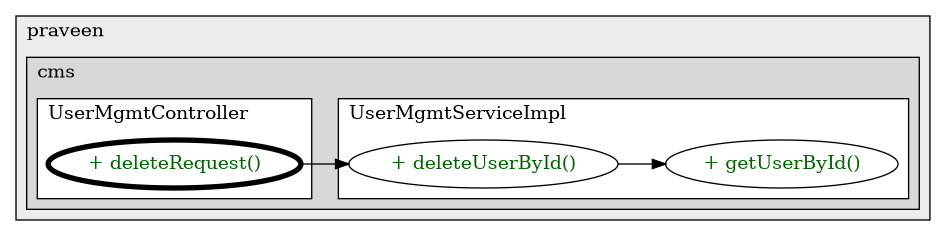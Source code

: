 @startuml

/' diagram meta data start
config=CallConfiguration;
{
  "rootMethod": "s.praveen.cms.controller.UserMgmtController#deleteRequest(long)",
  "projectClassification": {
    "searchMode": "OpenProject", // OpenProject, AllProjects
    "includedProjects": "",
    "pathEndKeywords": "*.impl",
    "isClientPath": "",
    "isClientName": "",
    "isTestPath": "",
    "isTestName": "",
    "isMappingPath": "",
    "isMappingName": "",
    "isDataAccessPath": "",
    "isDataAccessName": "",
    "isDataStructurePath": "",
    "isDataStructureName": "",
    "isInterfaceStructuresPath": "",
    "isInterfaceStructuresName": "",
    "isEntryPointPath": "",
    "isEntryPointName": "",
    "treatFinalFieldsAsMandatory": false
  },
  "graphRestriction": {
    "classPackageExcludeFilter": "",
    "classPackageIncludeFilter": "",
    "classNameExcludeFilter": "",
    "classNameIncludeFilter": "",
    "methodNameExcludeFilter": "",
    "methodNameIncludeFilter": "",
    "removeByInheritance": "", // inheritance/annotation based filtering is done in a second step
    "removeByAnnotation": "",
    "removeByClassPackage": "", // cleanup the graph after inheritance/annotation based filtering is done
    "removeByClassName": "",
    "cutMappings": false,
    "cutEnum": true,
    "cutTests": true,
    "cutClient": true,
    "cutDataAccess": true,
    "cutInterfaceStructures": true,
    "cutDataStructures": true,
    "cutGetterAndSetter": true,
    "cutConstructors": true
  },
  "graphTraversal": {
    "forwardDepth": 3,
    "backwardDepth": 3,
    "classPackageExcludeFilter": "",
    "classPackageIncludeFilter": "",
    "classNameExcludeFilter": "",
    "classNameIncludeFilter": "",
    "methodNameExcludeFilter": "",
    "methodNameIncludeFilter": "",
    "hideMappings": false,
    "hideDataStructures": false,
    "hidePrivateMethods": true,
    "hideInterfaceCalls": true, // indirection: implementation -> interface (is hidden) -> implementation
    "onlyShowApplicationEntryPoints": false, // root node is included
    "useMethodCallsForStructureDiagram": "ForwardOnly" // ForwardOnly, BothDirections, No
  },
  "details": {
    "aggregation": "GroupByClass", // ByClass, GroupByClass, None
    "showMethodParametersTypes": false,
    "showMethodParametersNames": false,
    "showMethodReturnType": false,
    "showPackageLevels": 2,
    "showCallOrder": false,
    "edgeMode": "MethodsOnly", // TypesOnly, MethodsOnly, TypesAndMethods, MethodsAndDirectTypeUsage
    "showDetailedClassStructure": false
  },
  "rootClass": "s.praveen.cms.controller.UserMgmtController",
  "extensionCallbackMethod": "" // qualified.class.name#methodName - signature: public static String method(String)
}
diagram meta data end '/



digraph g {
    rankdir="LR"
    splines=polyline
    

'nodes 
subgraph cluster_321882441 { 
   	label=praveen
	labeljust=l
	fillcolor="#ececec"
	style=filled
   
   subgraph cluster_1915834990 { 
   	label=cms
	labeljust=l
	fillcolor="#d8d8d8"
	style=filled
   
   subgraph cluster_1684247989 { 
   	label=UserMgmtServiceImpl
	labeljust=l
	fillcolor=white
	style=filled
   
   UserMgmtServiceImpl105350576XXXdeleteUserById3327612[
	label="+ deleteUserById()"
	style=filled
	fillcolor=white
	tooltip="UserMgmtServiceImpl

&#10;  Delete user by id boolean.&#10; &#10;  @param id the id&#10;  @return the boolean&#10;  @throws EnityNotFoundException the enity not found exception&#10;  @throws UnableToProcessException the unable to process exception&#10; "
	fontcolor=darkgreen
];

UserMgmtServiceImpl105350576XXXgetUserById3327612[
	label="+ getUserById()"
	style=filled
	fillcolor=white
	tooltip="UserMgmtServiceImpl

&#10;  Gets user by id.&#10; &#10;  @param id the id&#10;  @return the user by id&#10;  @throws EnityNotFoundException the enity not found exception&#10; "
	fontcolor=darkgreen
];
} 

subgraph cluster_2145831043 { 
   	label=UserMgmtController
	labeljust=l
	fillcolor=white
	style=filled
   
   UserMgmtController1177992531XXXdeleteRequest3327612[
	label="+ deleteRequest()"
	style=filled
	fillcolor=white
	tooltip="UserMgmtController

&#10;  Delete request response entity.&#10; &#10;  @param id the id&#10;  @return the response entity&#10; "
	penwidth=4
	fontcolor=darkgreen
];
} 
} 
} 

'edges    
UserMgmtController1177992531XXXdeleteRequest3327612 -> UserMgmtServiceImpl105350576XXXdeleteUserById3327612;
UserMgmtServiceImpl105350576XXXdeleteUserById3327612 -> UserMgmtServiceImpl105350576XXXgetUserById3327612;
    
}
@enduml